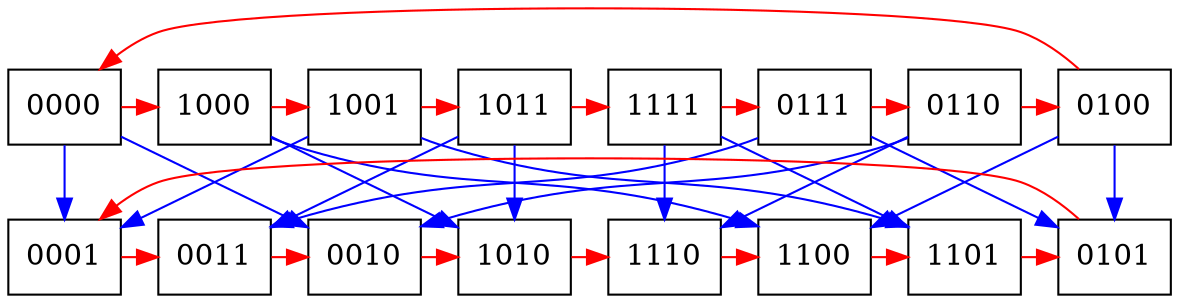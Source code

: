 digraph {
	subgraph level_3 { rank = same; node [shape = box] 0000; 0100; 0110; 0111; 1000; 1001; 1011; 1111};
	subgraph level_1 { rank = same; node [shape = box] 0001; 0010; 0011; 0101; 1010; 1100; 1101; 1110};

	edge [color = blue, label = ""] 0000 -> 0001 ;
	edge [color = blue, label = ""] 0000 -> 0010 ;
	edge [color = red, label = ""] 0000 -> 1000 ;
	edge [color = red, label = ""] 0001 -> 0011 ;
	edge [color = red, label = ""] 0010 -> 1010 ;
	edge [color = red, label = ""] 0011 -> 0010 ;
	edge [color = red, label = ""] 0100 -> 0000 ;
	edge [color = blue, label = ""] 0100 -> 0101 ;
	edge [color = blue, label = ""] 0100 -> 1100 ;
	edge [color = red, label = ""] 0101 -> 0001 ;
	edge [color = blue, label = ""] 0110 -> 0010 ;
	edge [color = red, label = ""] 0110 -> 0100 ;
	edge [color = blue, label = ""] 0110 -> 1110 ;
	edge [color = blue, label = ""] 0111 -> 0011 ;
	edge [color = blue, label = ""] 0111 -> 0101 ;
	edge [color = red, label = ""] 0111 -> 0110 ;
	edge [color = red, label = ""] 1000 -> 1001 ;
	edge [color = blue, label = ""] 1000 -> 1010 ;
	edge [color = blue, label = ""] 1000 -> 1100 ;
	edge [color = blue, label = ""] 1001 -> 0001 ;
	edge [color = red, label = ""] 1001 -> 1011 ;
	edge [color = blue, label = ""] 1001 -> 1101 ;
	edge [color = red, label = ""] 1010 -> 1110 ;
	edge [color = blue, label = ""] 1011 -> 0011 ;
	edge [color = blue, label = ""] 1011 -> 1010 ;
	edge [color = red, label = ""] 1011 -> 1111 ;
	edge [color = red, label = ""] 1100 -> 1101 ;
	edge [color = red, label = ""] 1101 -> 0101 ;
	edge [color = red, label = ""] 1110 -> 1100 ;
	edge [color = red, label = ""] 1111 -> 0111 ;
	edge [color = blue, label = ""] 1111 -> 1101 ;
	edge [color = blue, label = ""] 1111 -> 1110 ;
}